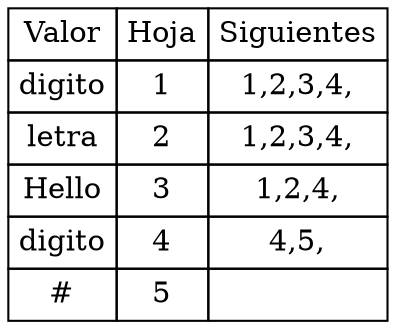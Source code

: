 digraph html { 
abc [shape=none, margin=0, label=< 
<TABLE BORDER="0" CELLBORDER="1" CELLSPACING="0" CELLPADDING="4">
<TR><TD>Valor</TD><TD>Hoja</TD><TD>Siguientes</TD></TR>
<TR>
<TD>digito</TD><TD>1</TD><TD>1,2,3,4,</TD>
</TR>
<TR>
<TD>letra</TD><TD>2</TD><TD>1,2,3,4,</TD>
</TR>
<TR>
<TD>Hello</TD><TD>3</TD><TD>1,2,4,</TD>
</TR>
<TR>
<TD>digito</TD><TD>4</TD><TD>4,5,</TD>
</TR>
<TR>
<TD>#</TD><TD>5</TD><TD></TD>
</TR>    </TABLE>>];
}
